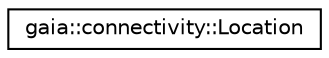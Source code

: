 digraph G
{
  edge [fontname="Helvetica",fontsize="10",labelfontname="Helvetica",labelfontsize="10"];
  node [fontname="Helvetica",fontsize="10",shape=record];
  rankdir=LR;
  Node1 [label="gaia::connectivity::Location",height=0.2,width=0.4,color="black", fillcolor="white", style="filled",URL="$db/d62/classgaia_1_1connectivity_1_1_location.html",tooltip="A class representing a geographic location sensed at a particular time (a &quot;fix&quot;)."];
}
